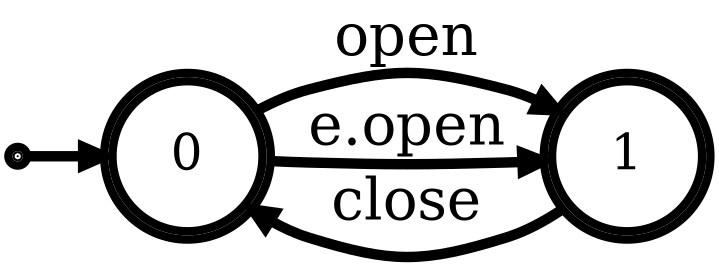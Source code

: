 digraph G {
    graph [pack="true" rankdir="LR" margin="0" bgcolor=transparent];
    node [fontsize=24 penwidth=4 shape="doublecircle" style="filled" height="1.0" width="1.0" fixedsize="true" fillcolor="white"];
    edge [fontsize=28 penwidth=5]
    zz [height="0" width="0" fixedsize="true" label="" fillcolor="black"];
    0 [label="0"]
    1 [label="1"]
    zz -> 0 [label=""];
    0 -> 1 [label="open"]
    0 -> 1 [label="e.open"]
    1 -> 0 [label="close"]
}

